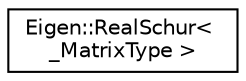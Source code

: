 digraph "Graphical Class Hierarchy"
{
  edge [fontname="Helvetica",fontsize="10",labelfontname="Helvetica",labelfontsize="10"];
  node [fontname="Helvetica",fontsize="10",shape=record];
  rankdir="LR";
  Node1 [label="Eigen::RealSchur\< \l_MatrixType \>",height=0.2,width=0.4,color="black", fillcolor="white", style="filled",URL="$class_eigen_1_1_real_schur.html",tooltip="Performs a real Schur decomposition of a square matrix. "];
}
